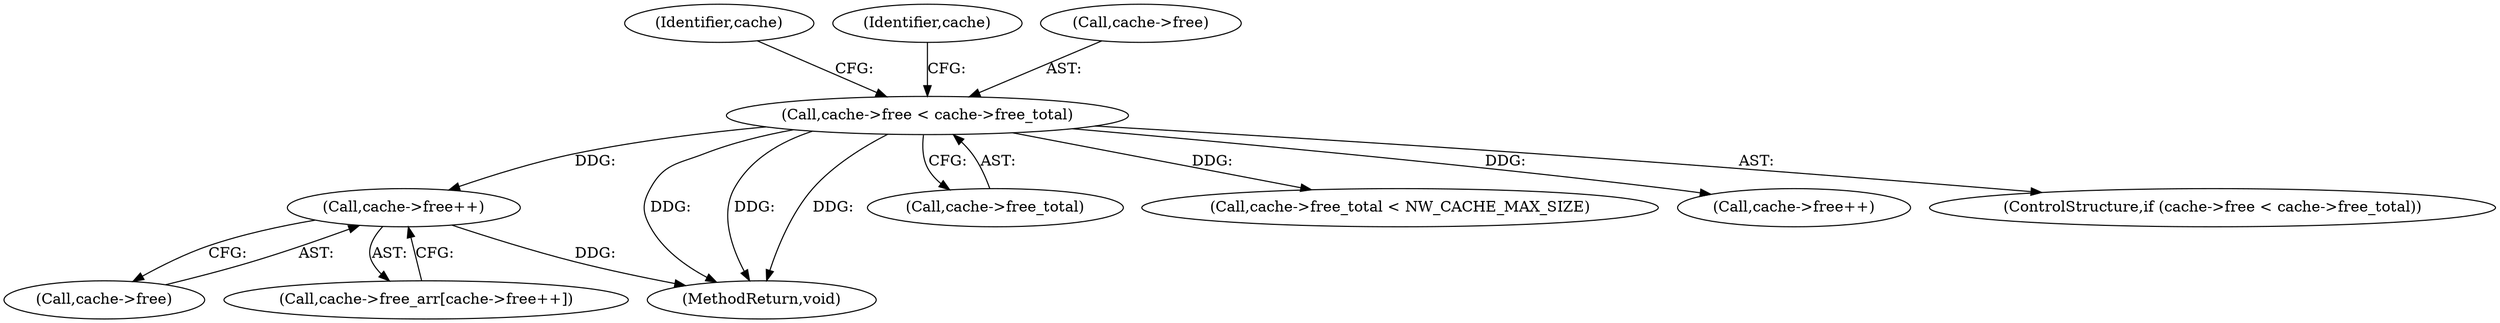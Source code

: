 digraph "0_viabtc_exchange_server_4a7c27bfe98f409623d4d857894d017ff0672cc9#diff-515c81af848352583bff286d6224875f_0@API" {
"1000168" [label="(Call,cache->free++)"];
"1000105" [label="(Call,cache->free < cache->free_total)"];
"1000168" [label="(Call,cache->free++)"];
"1000181" [label="(MethodReturn,void)"];
"1000116" [label="(Identifier,cache)"];
"1000109" [label="(Call,cache->free_total)"];
"1000127" [label="(Identifier,cache)"];
"1000169" [label="(Call,cache->free)"];
"1000164" [label="(Call,cache->free_arr[cache->free++])"];
"1000125" [label="(Call,cache->free_total < NW_CACHE_MAX_SIZE)"];
"1000118" [label="(Call,cache->free++)"];
"1000104" [label="(ControlStructure,if (cache->free < cache->free_total))"];
"1000106" [label="(Call,cache->free)"];
"1000105" [label="(Call,cache->free < cache->free_total)"];
"1000168" -> "1000164"  [label="AST: "];
"1000168" -> "1000169"  [label="CFG: "];
"1000169" -> "1000168"  [label="AST: "];
"1000164" -> "1000168"  [label="CFG: "];
"1000168" -> "1000181"  [label="DDG: "];
"1000105" -> "1000168"  [label="DDG: "];
"1000105" -> "1000104"  [label="AST: "];
"1000105" -> "1000109"  [label="CFG: "];
"1000106" -> "1000105"  [label="AST: "];
"1000109" -> "1000105"  [label="AST: "];
"1000116" -> "1000105"  [label="CFG: "];
"1000127" -> "1000105"  [label="CFG: "];
"1000105" -> "1000181"  [label="DDG: "];
"1000105" -> "1000181"  [label="DDG: "];
"1000105" -> "1000181"  [label="DDG: "];
"1000105" -> "1000118"  [label="DDG: "];
"1000105" -> "1000125"  [label="DDG: "];
}
